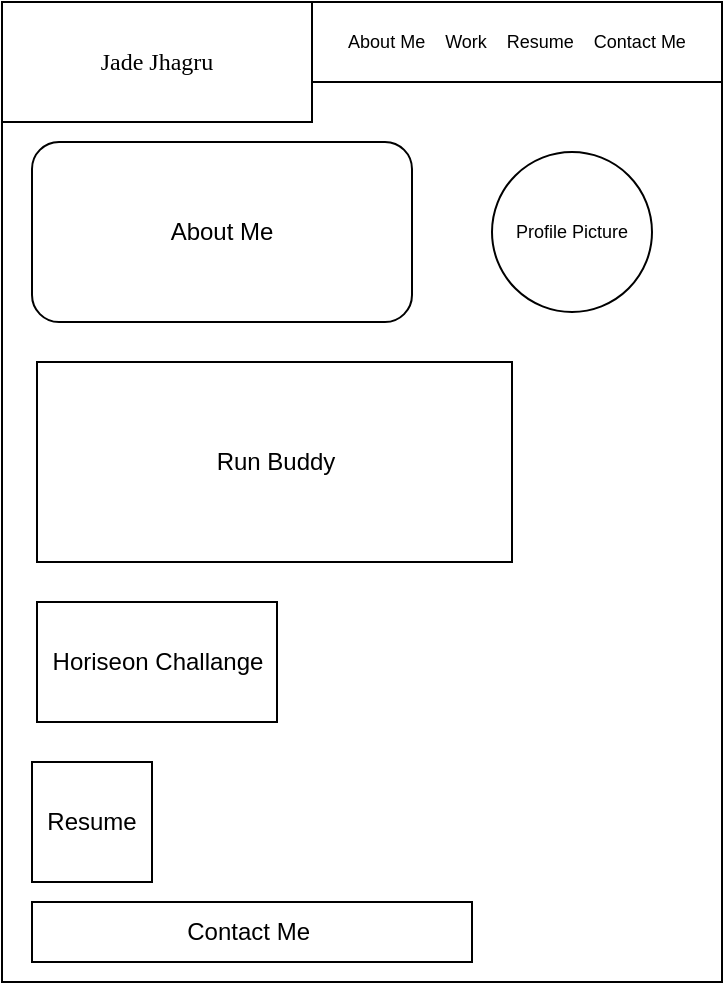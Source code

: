<mxfile version="14.4.3" type="github"><diagram id="mL345DR6-in8tgziV4rd" name="Page-1"><mxGraphModel dx="723" dy="402" grid="1" gridSize="10" guides="1" tooltips="1" connect="1" arrows="1" fold="1" page="1" pageScale="1" pageWidth="850" pageHeight="1100" math="0" shadow="0"><root><mxCell id="0"/><mxCell id="1" parent="0"/><mxCell id="xtNru7pw9m34gsgZEHMz-4" value="" style="rounded=0;whiteSpace=wrap;html=1;" vertex="1" parent="1"><mxGeometry x="245" y="200" width="360" height="490" as="geometry"/></mxCell><mxCell id="xtNru7pw9m34gsgZEHMz-5" value="Profile Picture" style="ellipse;whiteSpace=wrap;html=1;aspect=fixed;fontSize=9;" vertex="1" parent="1"><mxGeometry x="490" y="275" width="80" height="80" as="geometry"/></mxCell><mxCell id="xtNru7pw9m34gsgZEHMz-7" value="Jade Jhagru" style="rounded=0;whiteSpace=wrap;html=1;fontFamily=Lucida Console;" vertex="1" parent="1"><mxGeometry x="245" y="200" width="155" height="60" as="geometry"/></mxCell><mxCell id="xtNru7pw9m34gsgZEHMz-8" value="About Me&amp;nbsp; &amp;nbsp; Work&amp;nbsp; &amp;nbsp; Resume&amp;nbsp; &amp;nbsp; Contact Me" style="rounded=0;whiteSpace=wrap;html=1;fontSize=9;" vertex="1" parent="1"><mxGeometry x="400" y="200" width="205" height="40" as="geometry"/></mxCell><mxCell id="xtNru7pw9m34gsgZEHMz-9" value="About Me" style="rounded=1;whiteSpace=wrap;html=1;" vertex="1" parent="1"><mxGeometry x="260" y="270" width="190" height="90" as="geometry"/></mxCell><mxCell id="xtNru7pw9m34gsgZEHMz-10" value="Resume" style="whiteSpace=wrap;html=1;aspect=fixed;" vertex="1" parent="1"><mxGeometry x="260" y="580" width="60" height="60" as="geometry"/></mxCell><mxCell id="xtNru7pw9m34gsgZEHMz-11" value="Run Buddy" style="rounded=0;whiteSpace=wrap;html=1;" vertex="1" parent="1"><mxGeometry x="262.5" y="380" width="237.5" height="100" as="geometry"/></mxCell><mxCell id="xtNru7pw9m34gsgZEHMz-12" value="Horiseon Challange" style="rounded=0;whiteSpace=wrap;html=1;" vertex="1" parent="1"><mxGeometry x="262.5" y="500" width="120" height="60" as="geometry"/></mxCell><mxCell id="xtNru7pw9m34gsgZEHMz-13" value="Contact Me&amp;nbsp;" style="rounded=0;whiteSpace=wrap;html=1;" vertex="1" parent="1"><mxGeometry x="260" y="650" width="220" height="30" as="geometry"/></mxCell></root></mxGraphModel></diagram></mxfile>